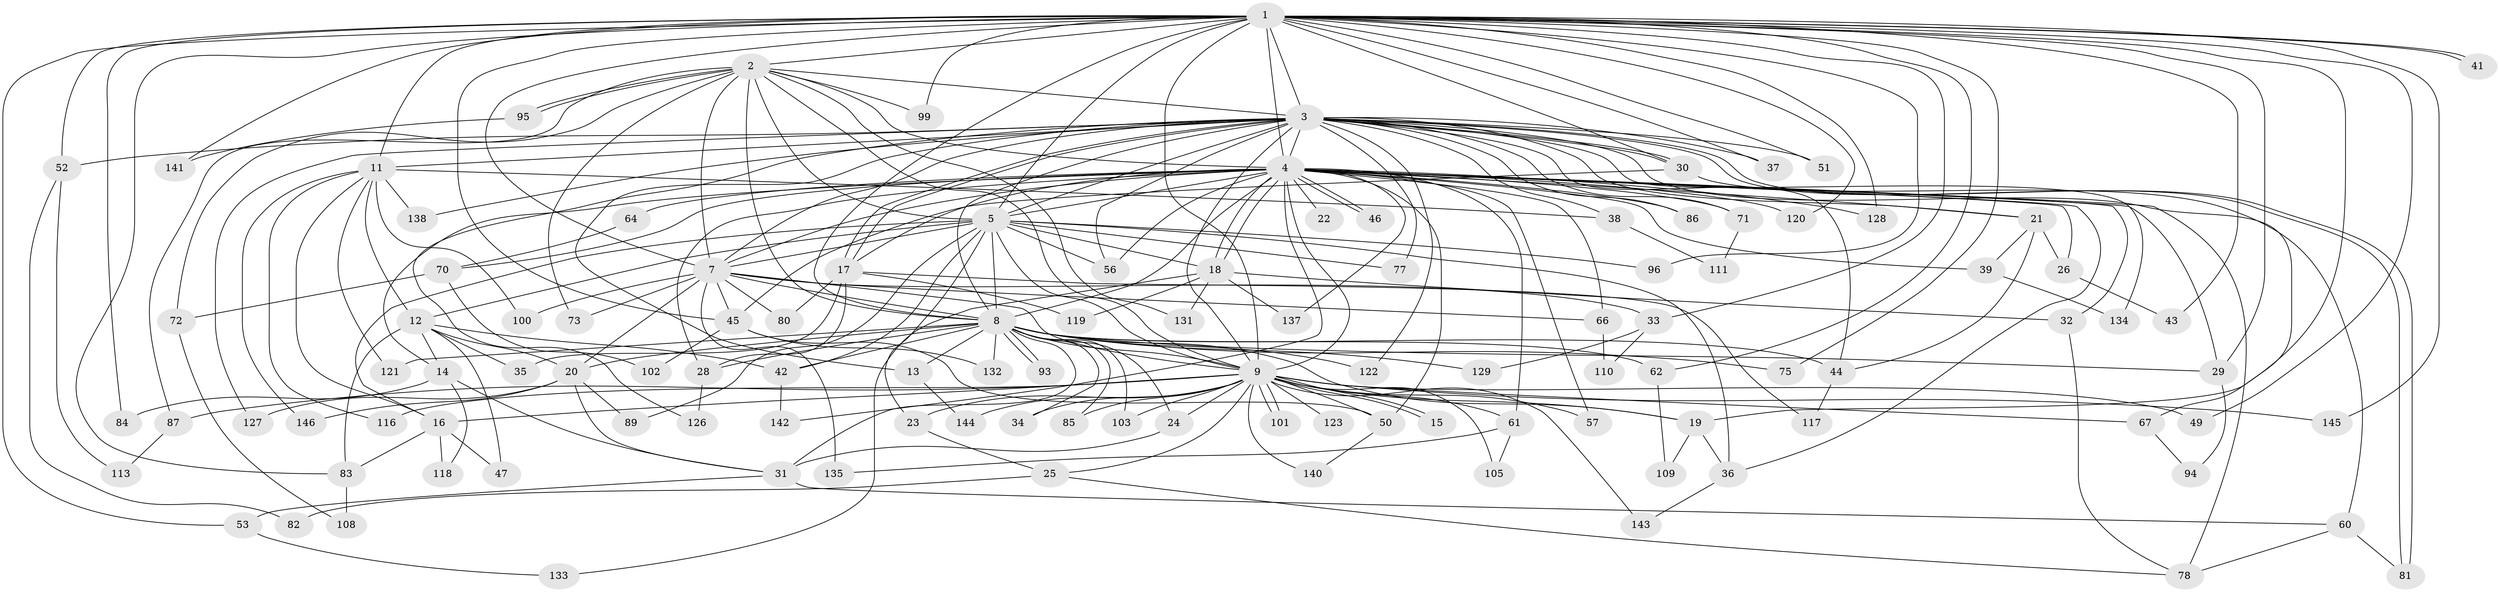 // Generated by graph-tools (version 1.1) at 2025/23/03/03/25 07:23:37]
// undirected, 113 vertices, 255 edges
graph export_dot {
graph [start="1"]
  node [color=gray90,style=filled];
  1 [super="+74"];
  2 [super="+58"];
  3 [super="+79"];
  4 [super="+6"];
  5 [super="+114"];
  7 [super="+115"];
  8 [super="+40"];
  9 [super="+10"];
  11 [super="+54"];
  12;
  13;
  14 [super="+65"];
  15;
  16 [super="+130"];
  17 [super="+27"];
  18 [super="+125"];
  19 [super="+107"];
  20 [super="+59"];
  21 [super="+68"];
  22;
  23;
  24;
  25;
  26 [super="+106"];
  28 [super="+69"];
  29 [super="+91"];
  30 [super="+124"];
  31 [super="+55"];
  32;
  33 [super="+48"];
  34;
  35;
  36 [super="+97"];
  37;
  38;
  39;
  41;
  42 [super="+63"];
  43;
  44 [super="+88"];
  45 [super="+76"];
  46;
  47;
  49;
  50 [super="+136"];
  51;
  52;
  53;
  56 [super="+90"];
  57;
  60 [super="+104"];
  61;
  62;
  64;
  66;
  67 [super="+98"];
  70;
  71;
  72;
  73;
  75;
  77;
  78 [super="+92"];
  80;
  81 [super="+139"];
  82;
  83 [super="+112"];
  84;
  85;
  86;
  87;
  89;
  93;
  94;
  95;
  96;
  99;
  100;
  101;
  102;
  103;
  105;
  108;
  109;
  110;
  111;
  113;
  116;
  117;
  118;
  119;
  120;
  121;
  122;
  123;
  126;
  127;
  128;
  129;
  131;
  132;
  133;
  134;
  135;
  137;
  138;
  140;
  141;
  142;
  143;
  144;
  145;
  146;
  1 -- 2;
  1 -- 3;
  1 -- 4 [weight=2];
  1 -- 5 [weight=2];
  1 -- 7;
  1 -- 8 [weight=2];
  1 -- 9 [weight=2];
  1 -- 11 [weight=2];
  1 -- 29;
  1 -- 33 [weight=2];
  1 -- 37;
  1 -- 41;
  1 -- 41;
  1 -- 43;
  1 -- 49;
  1 -- 51;
  1 -- 52;
  1 -- 53;
  1 -- 62;
  1 -- 75;
  1 -- 83;
  1 -- 84;
  1 -- 96;
  1 -- 99;
  1 -- 120;
  1 -- 128;
  1 -- 141;
  1 -- 145;
  1 -- 19;
  1 -- 30;
  1 -- 45;
  2 -- 3;
  2 -- 4 [weight=2];
  2 -- 5 [weight=2];
  2 -- 7;
  2 -- 8;
  2 -- 9 [weight=2];
  2 -- 72;
  2 -- 73;
  2 -- 87;
  2 -- 95;
  2 -- 95;
  2 -- 99;
  2 -- 131;
  3 -- 4 [weight=2];
  3 -- 5;
  3 -- 7 [weight=2];
  3 -- 8;
  3 -- 9 [weight=2];
  3 -- 11;
  3 -- 13;
  3 -- 17;
  3 -- 17;
  3 -- 21;
  3 -- 30;
  3 -- 30;
  3 -- 37;
  3 -- 38;
  3 -- 44;
  3 -- 51;
  3 -- 52;
  3 -- 56;
  3 -- 67 [weight=2];
  3 -- 71;
  3 -- 77;
  3 -- 81;
  3 -- 81;
  3 -- 86;
  3 -- 122;
  3 -- 126;
  3 -- 127;
  3 -- 134;
  3 -- 138;
  4 -- 5 [weight=2];
  4 -- 7 [weight=2];
  4 -- 8 [weight=2];
  4 -- 9 [weight=4];
  4 -- 14;
  4 -- 18;
  4 -- 18;
  4 -- 21 [weight=2];
  4 -- 22 [weight=2];
  4 -- 32;
  4 -- 46;
  4 -- 46;
  4 -- 61;
  4 -- 64 [weight=2];
  4 -- 66;
  4 -- 71;
  4 -- 78;
  4 -- 86;
  4 -- 142;
  4 -- 128;
  4 -- 70;
  4 -- 137;
  4 -- 26;
  4 -- 29;
  4 -- 39;
  4 -- 120;
  4 -- 57;
  4 -- 17;
  4 -- 56;
  4 -- 28;
  4 -- 36;
  4 -- 50;
  5 -- 7;
  5 -- 8;
  5 -- 9 [weight=2];
  5 -- 12;
  5 -- 23;
  5 -- 36;
  5 -- 42;
  5 -- 56;
  5 -- 77;
  5 -- 89;
  5 -- 96;
  5 -- 18;
  5 -- 16;
  7 -- 8 [weight=2];
  7 -- 9 [weight=2];
  7 -- 33;
  7 -- 45;
  7 -- 66;
  7 -- 73;
  7 -- 80;
  7 -- 100;
  7 -- 135;
  7 -- 20;
  8 -- 9 [weight=2];
  8 -- 13;
  8 -- 19;
  8 -- 20;
  8 -- 24;
  8 -- 28;
  8 -- 34;
  8 -- 62;
  8 -- 75;
  8 -- 85;
  8 -- 93;
  8 -- 93;
  8 -- 103;
  8 -- 121;
  8 -- 122;
  8 -- 129;
  8 -- 132;
  8 -- 31 [weight=2];
  8 -- 29;
  8 -- 42;
  8 -- 44;
  9 -- 15;
  9 -- 15;
  9 -- 19;
  9 -- 23;
  9 -- 34;
  9 -- 49;
  9 -- 101;
  9 -- 101;
  9 -- 105;
  9 -- 116;
  9 -- 123 [weight=2];
  9 -- 144;
  9 -- 145;
  9 -- 67;
  9 -- 140;
  9 -- 143;
  9 -- 16;
  9 -- 85;
  9 -- 87;
  9 -- 24;
  9 -- 25;
  9 -- 103;
  9 -- 50;
  9 -- 57;
  9 -- 61;
  11 -- 12;
  11 -- 16;
  11 -- 38;
  11 -- 100;
  11 -- 116;
  11 -- 121;
  11 -- 146;
  11 -- 138;
  12 -- 14;
  12 -- 20;
  12 -- 35;
  12 -- 42;
  12 -- 47;
  12 -- 83;
  13 -- 144;
  14 -- 118;
  14 -- 84;
  14 -- 31;
  16 -- 47;
  16 -- 118;
  16 -- 83;
  17 -- 28;
  17 -- 35;
  17 -- 119;
  17 -- 80;
  17 -- 117;
  18 -- 32;
  18 -- 119;
  18 -- 133;
  18 -- 137;
  18 -- 131;
  19 -- 36;
  19 -- 109;
  20 -- 31;
  20 -- 127;
  20 -- 146;
  20 -- 89;
  21 -- 39;
  21 -- 44;
  21 -- 26;
  23 -- 25;
  24 -- 31;
  25 -- 82;
  25 -- 78;
  26 -- 43;
  28 -- 126;
  29 -- 94;
  30 -- 45;
  30 -- 60;
  31 -- 53;
  31 -- 60;
  32 -- 78;
  33 -- 110;
  33 -- 129;
  36 -- 143;
  38 -- 111;
  39 -- 134;
  42 -- 142;
  44 -- 117;
  45 -- 50;
  45 -- 102;
  45 -- 132;
  50 -- 140;
  52 -- 82;
  52 -- 113;
  53 -- 133;
  60 -- 78;
  60 -- 81;
  61 -- 105;
  61 -- 135;
  62 -- 109;
  64 -- 70;
  66 -- 110;
  67 -- 94;
  70 -- 72;
  70 -- 102;
  71 -- 111;
  72 -- 108;
  83 -- 108;
  87 -- 113;
  95 -- 141;
}
